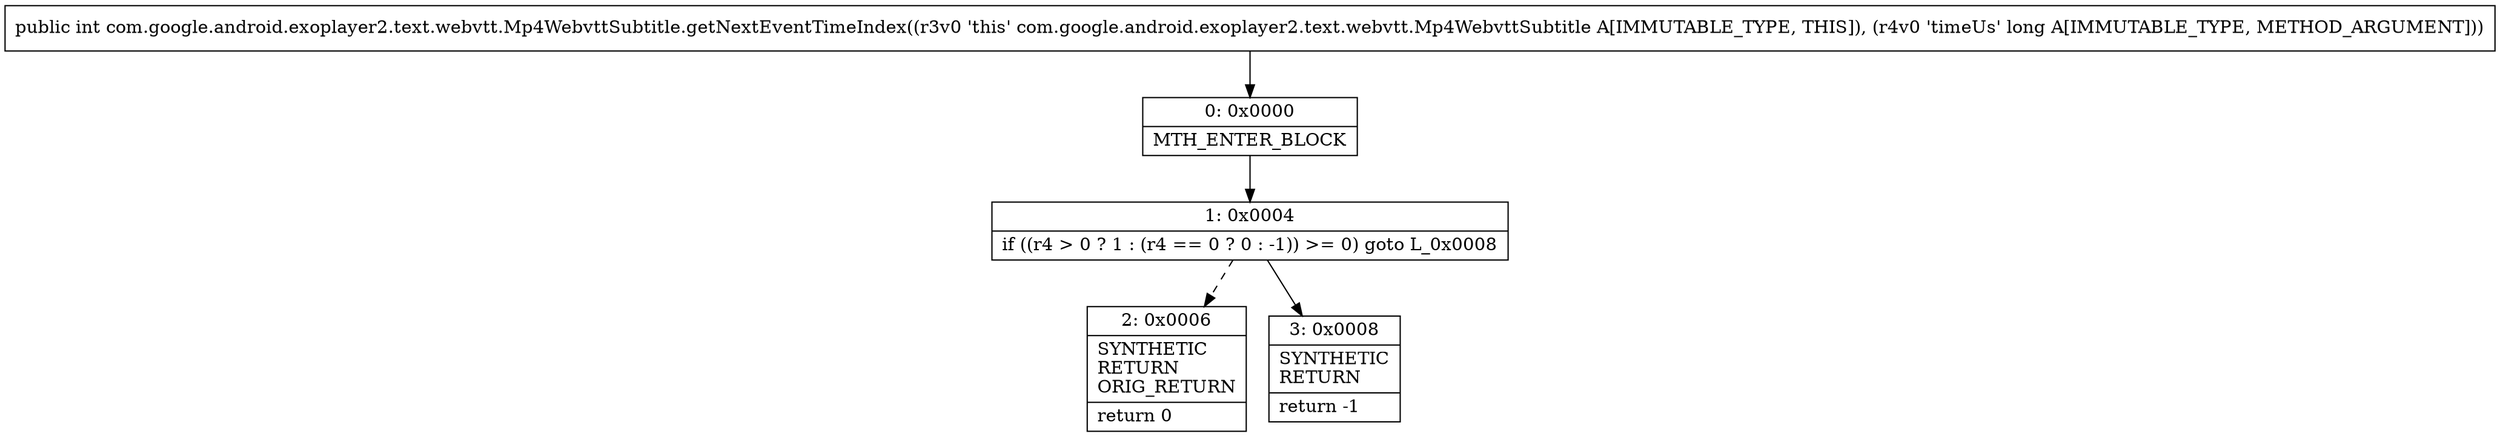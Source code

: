 digraph "CFG forcom.google.android.exoplayer2.text.webvtt.Mp4WebvttSubtitle.getNextEventTimeIndex(J)I" {
Node_0 [shape=record,label="{0\:\ 0x0000|MTH_ENTER_BLOCK\l}"];
Node_1 [shape=record,label="{1\:\ 0x0004|if ((r4 \> 0 ? 1 : (r4 == 0 ? 0 : \-1)) \>= 0) goto L_0x0008\l}"];
Node_2 [shape=record,label="{2\:\ 0x0006|SYNTHETIC\lRETURN\lORIG_RETURN\l|return 0\l}"];
Node_3 [shape=record,label="{3\:\ 0x0008|SYNTHETIC\lRETURN\l|return \-1\l}"];
MethodNode[shape=record,label="{public int com.google.android.exoplayer2.text.webvtt.Mp4WebvttSubtitle.getNextEventTimeIndex((r3v0 'this' com.google.android.exoplayer2.text.webvtt.Mp4WebvttSubtitle A[IMMUTABLE_TYPE, THIS]), (r4v0 'timeUs' long A[IMMUTABLE_TYPE, METHOD_ARGUMENT])) }"];
MethodNode -> Node_0;
Node_0 -> Node_1;
Node_1 -> Node_2[style=dashed];
Node_1 -> Node_3;
}

